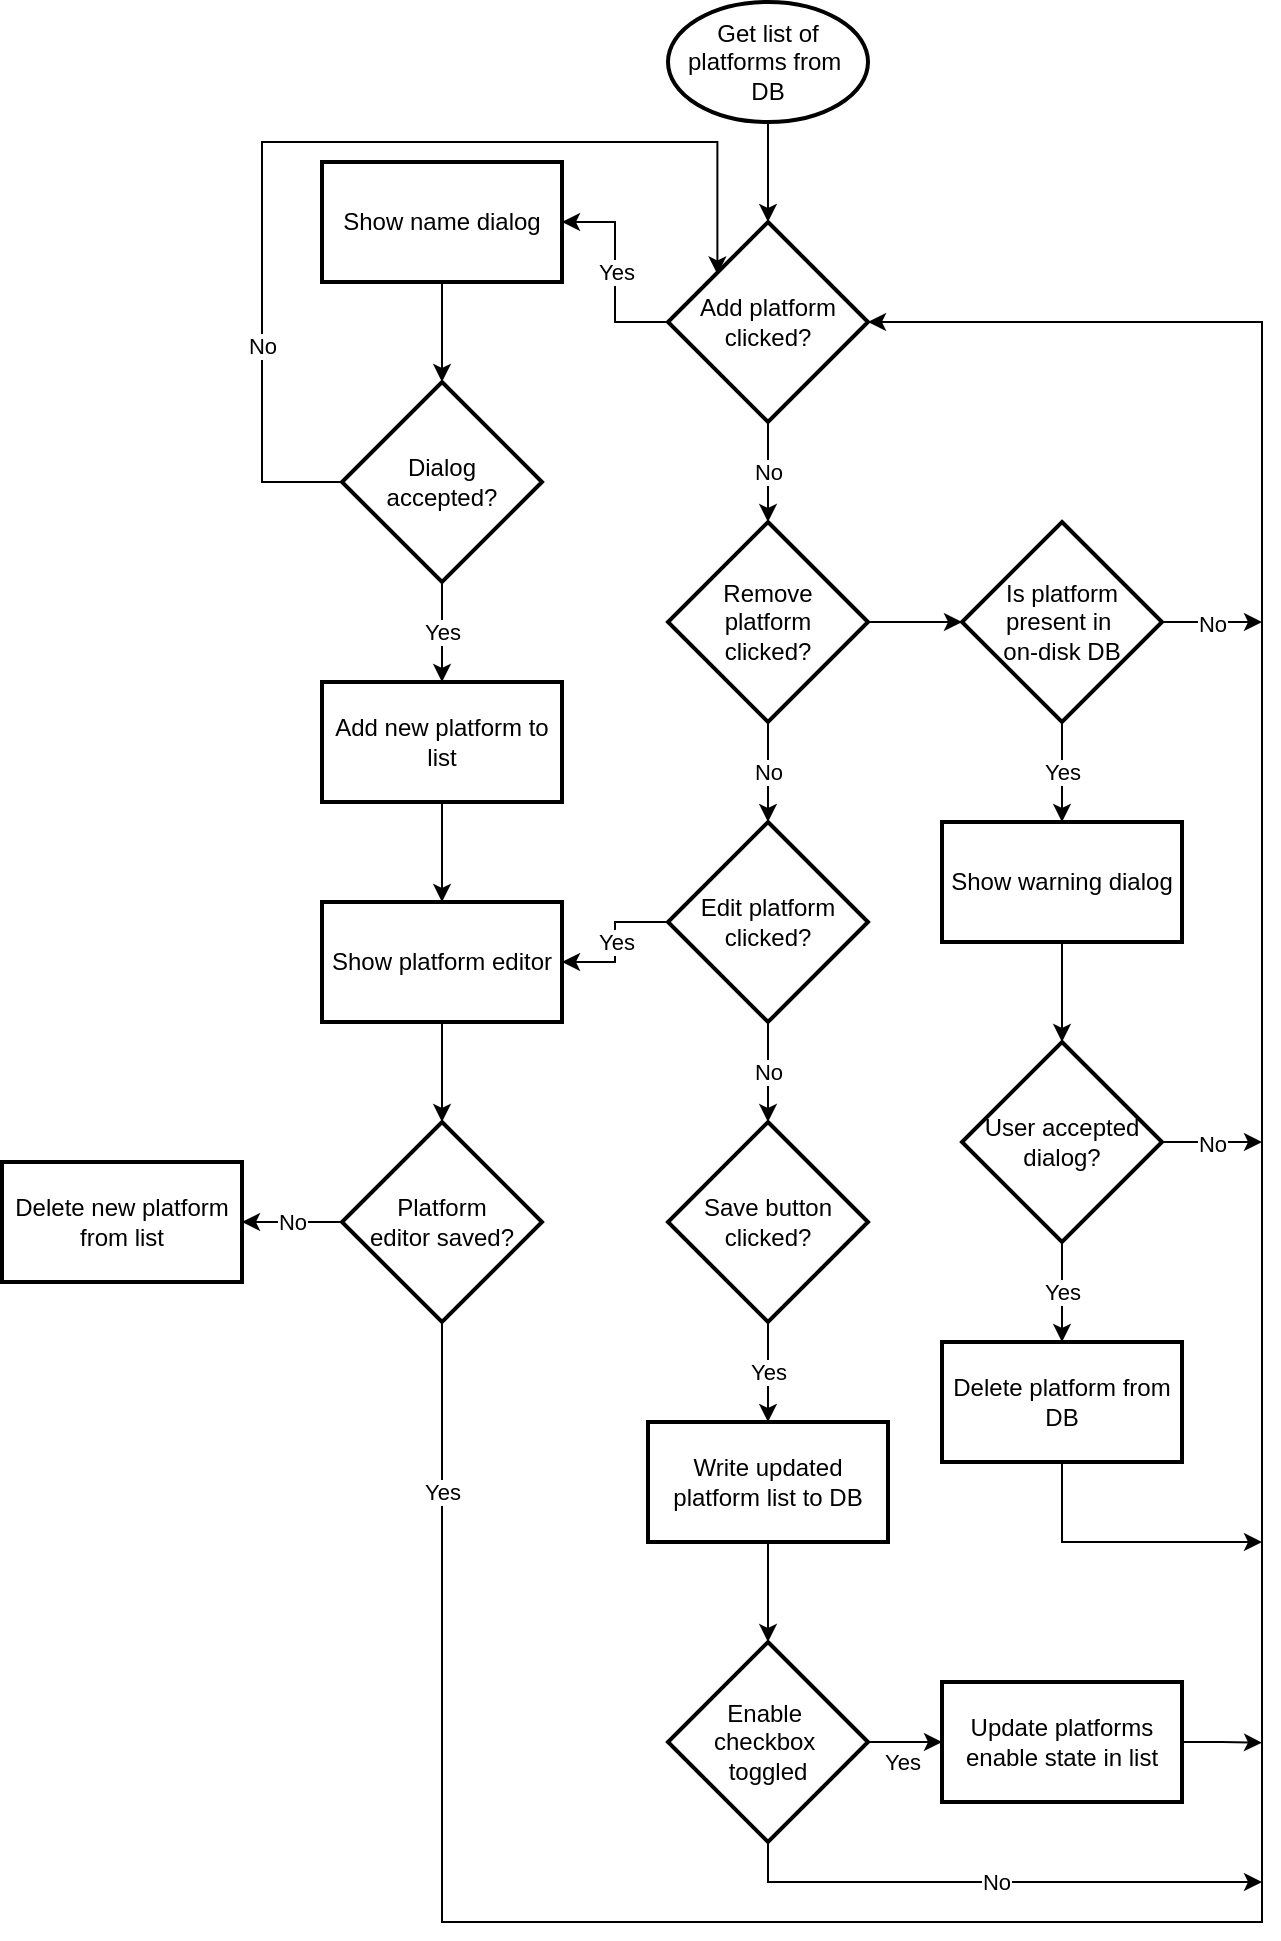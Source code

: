 <mxfile version="26.2.2">
  <diagram id="C5RBs43oDa-KdzZeNtuy" name="Page-1">
    <mxGraphModel dx="753" dy="830" grid="1" gridSize="10" guides="1" tooltips="1" connect="1" arrows="1" fold="1" page="1" pageScale="1" pageWidth="827" pageHeight="1169" math="0" shadow="0">
      <root>
        <mxCell id="WIyWlLk6GJQsqaUBKTNV-0" />
        <mxCell id="WIyWlLk6GJQsqaUBKTNV-1" parent="WIyWlLk6GJQsqaUBKTNV-0" />
        <mxCell id="uiKHp9CyL3H5hJtIc4hJ-0" value="Get list of platforms from&amp;nbsp;&lt;div&gt;&lt;span style=&quot;background-color: transparent; color: light-dark(rgb(0, 0, 0), rgb(255, 255, 255));&quot;&gt;DB&lt;/span&gt;&lt;/div&gt;" style="strokeWidth=2;html=1;shape=mxgraph.flowchart.start_1;whiteSpace=wrap;" vertex="1" parent="WIyWlLk6GJQsqaUBKTNV-1">
          <mxGeometry x="363" y="50" width="100" height="60" as="geometry" />
        </mxCell>
        <mxCell id="uiKHp9CyL3H5hJtIc4hJ-10" value="Yes" style="edgeStyle=orthogonalEdgeStyle;rounded=0;orthogonalLoop=1;jettySize=auto;html=1;exitX=0;exitY=0.5;exitDx=0;exitDy=0;exitPerimeter=0;entryX=1;entryY=0.5;entryDx=0;entryDy=0;" edge="1" parent="WIyWlLk6GJQsqaUBKTNV-1" source="uiKHp9CyL3H5hJtIc4hJ-1" target="uiKHp9CyL3H5hJtIc4hJ-9">
          <mxGeometry relative="1" as="geometry" />
        </mxCell>
        <mxCell id="uiKHp9CyL3H5hJtIc4hJ-1" value="Add platform clicked?" style="strokeWidth=2;html=1;shape=mxgraph.flowchart.decision;whiteSpace=wrap;" vertex="1" parent="WIyWlLk6GJQsqaUBKTNV-1">
          <mxGeometry x="363" y="160" width="100" height="100" as="geometry" />
        </mxCell>
        <mxCell id="uiKHp9CyL3H5hJtIc4hJ-2" style="edgeStyle=orthogonalEdgeStyle;rounded=0;orthogonalLoop=1;jettySize=auto;html=1;exitX=0.5;exitY=1;exitDx=0;exitDy=0;exitPerimeter=0;entryX=0.5;entryY=0;entryDx=0;entryDy=0;entryPerimeter=0;" edge="1" parent="WIyWlLk6GJQsqaUBKTNV-1" source="uiKHp9CyL3H5hJtIc4hJ-0" target="uiKHp9CyL3H5hJtIc4hJ-1">
          <mxGeometry relative="1" as="geometry" />
        </mxCell>
        <mxCell id="uiKHp9CyL3H5hJtIc4hJ-29" style="edgeStyle=orthogonalEdgeStyle;rounded=0;orthogonalLoop=1;jettySize=auto;html=1;entryX=0;entryY=0.5;entryDx=0;entryDy=0;" edge="1" parent="WIyWlLk6GJQsqaUBKTNV-1" source="uiKHp9CyL3H5hJtIc4hJ-3">
          <mxGeometry relative="1" as="geometry">
            <mxPoint x="510" y="360" as="targetPoint" />
          </mxGeometry>
        </mxCell>
        <mxCell id="uiKHp9CyL3H5hJtIc4hJ-3" value="Remove&lt;div&gt;platform&lt;/div&gt;&lt;div&gt;clicked?&lt;/div&gt;" style="strokeWidth=2;html=1;shape=mxgraph.flowchart.decision;whiteSpace=wrap;" vertex="1" parent="WIyWlLk6GJQsqaUBKTNV-1">
          <mxGeometry x="363" y="310" width="100" height="100" as="geometry" />
        </mxCell>
        <mxCell id="uiKHp9CyL3H5hJtIc4hJ-4" value="No" style="edgeStyle=orthogonalEdgeStyle;rounded=0;orthogonalLoop=1;jettySize=auto;html=1;exitX=0.5;exitY=1;exitDx=0;exitDy=0;exitPerimeter=0;entryX=0.5;entryY=0;entryDx=0;entryDy=0;entryPerimeter=0;" edge="1" parent="WIyWlLk6GJQsqaUBKTNV-1" source="uiKHp9CyL3H5hJtIc4hJ-1" target="uiKHp9CyL3H5hJtIc4hJ-3">
          <mxGeometry relative="1" as="geometry" />
        </mxCell>
        <mxCell id="uiKHp9CyL3H5hJtIc4hJ-16" value="Yes" style="edgeStyle=orthogonalEdgeStyle;rounded=0;orthogonalLoop=1;jettySize=auto;html=1;exitX=0;exitY=0.5;exitDx=0;exitDy=0;exitPerimeter=0;entryX=1;entryY=0.5;entryDx=0;entryDy=0;" edge="1" parent="WIyWlLk6GJQsqaUBKTNV-1" source="uiKHp9CyL3H5hJtIc4hJ-5" target="uiKHp9CyL3H5hJtIc4hJ-15">
          <mxGeometry relative="1" as="geometry" />
        </mxCell>
        <mxCell id="uiKHp9CyL3H5hJtIc4hJ-5" value="Edit platform clicked?" style="strokeWidth=2;html=1;shape=mxgraph.flowchart.decision;whiteSpace=wrap;" vertex="1" parent="WIyWlLk6GJQsqaUBKTNV-1">
          <mxGeometry x="363" y="460" width="100" height="100" as="geometry" />
        </mxCell>
        <mxCell id="uiKHp9CyL3H5hJtIc4hJ-6" value="No" style="edgeStyle=orthogonalEdgeStyle;rounded=0;orthogonalLoop=1;jettySize=auto;html=1;exitX=0.5;exitY=1;exitDx=0;exitDy=0;exitPerimeter=0;entryX=0.5;entryY=0;entryDx=0;entryDy=0;entryPerimeter=0;" edge="1" parent="WIyWlLk6GJQsqaUBKTNV-1" source="uiKHp9CyL3H5hJtIc4hJ-3" target="uiKHp9CyL3H5hJtIc4hJ-5">
          <mxGeometry relative="1" as="geometry" />
        </mxCell>
        <mxCell id="uiKHp9CyL3H5hJtIc4hJ-27" value="Yes" style="edgeStyle=orthogonalEdgeStyle;rounded=0;orthogonalLoop=1;jettySize=auto;html=1;exitX=0.5;exitY=1;exitDx=0;exitDy=0;exitPerimeter=0;entryX=0.5;entryY=0;entryDx=0;entryDy=0;" edge="1" parent="WIyWlLk6GJQsqaUBKTNV-1" source="uiKHp9CyL3H5hJtIc4hJ-7" target="uiKHp9CyL3H5hJtIc4hJ-26">
          <mxGeometry relative="1" as="geometry" />
        </mxCell>
        <mxCell id="uiKHp9CyL3H5hJtIc4hJ-7" value="Save button clicked?" style="strokeWidth=2;html=1;shape=mxgraph.flowchart.decision;whiteSpace=wrap;" vertex="1" parent="WIyWlLk6GJQsqaUBKTNV-1">
          <mxGeometry x="363" y="610" width="100" height="100" as="geometry" />
        </mxCell>
        <mxCell id="uiKHp9CyL3H5hJtIc4hJ-8" value="No" style="edgeStyle=orthogonalEdgeStyle;rounded=0;orthogonalLoop=1;jettySize=auto;html=1;exitX=0.5;exitY=1;exitDx=0;exitDy=0;exitPerimeter=0;entryX=0.5;entryY=0;entryDx=0;entryDy=0;entryPerimeter=0;" edge="1" parent="WIyWlLk6GJQsqaUBKTNV-1" source="uiKHp9CyL3H5hJtIc4hJ-5" target="uiKHp9CyL3H5hJtIc4hJ-7">
          <mxGeometry relative="1" as="geometry" />
        </mxCell>
        <mxCell id="uiKHp9CyL3H5hJtIc4hJ-9" value="Show name dialog" style="whiteSpace=wrap;html=1;strokeWidth=2;" vertex="1" parent="WIyWlLk6GJQsqaUBKTNV-1">
          <mxGeometry x="190" y="130" width="120" height="60" as="geometry" />
        </mxCell>
        <mxCell id="uiKHp9CyL3H5hJtIc4hJ-13" value="Yes" style="edgeStyle=orthogonalEdgeStyle;rounded=0;orthogonalLoop=1;jettySize=auto;html=1;exitX=0.5;exitY=1;exitDx=0;exitDy=0;exitPerimeter=0;entryX=0.5;entryY=0;entryDx=0;entryDy=0;" edge="1" parent="WIyWlLk6GJQsqaUBKTNV-1" source="uiKHp9CyL3H5hJtIc4hJ-11" target="uiKHp9CyL3H5hJtIc4hJ-14">
          <mxGeometry relative="1" as="geometry">
            <mxPoint x="249.759" y="370" as="targetPoint" />
          </mxGeometry>
        </mxCell>
        <mxCell id="uiKHp9CyL3H5hJtIc4hJ-18" value="No" style="edgeStyle=orthogonalEdgeStyle;rounded=0;orthogonalLoop=1;jettySize=auto;html=1;entryX=0.247;entryY=0.262;entryDx=0;entryDy=0;entryPerimeter=0;" edge="1" parent="WIyWlLk6GJQsqaUBKTNV-1" source="uiKHp9CyL3H5hJtIc4hJ-11" target="uiKHp9CyL3H5hJtIc4hJ-1">
          <mxGeometry x="-0.572" relative="1" as="geometry">
            <mxPoint x="350" y="140" as="targetPoint" />
            <Array as="points">
              <mxPoint x="160" y="290" />
              <mxPoint x="160" y="120" />
              <mxPoint x="388" y="120" />
            </Array>
            <mxPoint as="offset" />
          </mxGeometry>
        </mxCell>
        <mxCell id="uiKHp9CyL3H5hJtIc4hJ-11" value="Dialog&lt;div&gt;accepted?&lt;/div&gt;" style="strokeWidth=2;html=1;shape=mxgraph.flowchart.decision;whiteSpace=wrap;" vertex="1" parent="WIyWlLk6GJQsqaUBKTNV-1">
          <mxGeometry x="200" y="240" width="100" height="100" as="geometry" />
        </mxCell>
        <mxCell id="uiKHp9CyL3H5hJtIc4hJ-12" style="edgeStyle=orthogonalEdgeStyle;rounded=0;orthogonalLoop=1;jettySize=auto;html=1;exitX=0.5;exitY=1;exitDx=0;exitDy=0;entryX=0.5;entryY=0;entryDx=0;entryDy=0;entryPerimeter=0;" edge="1" parent="WIyWlLk6GJQsqaUBKTNV-1" source="uiKHp9CyL3H5hJtIc4hJ-9" target="uiKHp9CyL3H5hJtIc4hJ-11">
          <mxGeometry relative="1" as="geometry" />
        </mxCell>
        <mxCell id="uiKHp9CyL3H5hJtIc4hJ-17" style="edgeStyle=orthogonalEdgeStyle;rounded=0;orthogonalLoop=1;jettySize=auto;html=1;entryX=0.5;entryY=0;entryDx=0;entryDy=0;" edge="1" parent="WIyWlLk6GJQsqaUBKTNV-1" source="uiKHp9CyL3H5hJtIc4hJ-14" target="uiKHp9CyL3H5hJtIc4hJ-15">
          <mxGeometry relative="1" as="geometry" />
        </mxCell>
        <mxCell id="uiKHp9CyL3H5hJtIc4hJ-14" value="Add new platform to list" style="whiteSpace=wrap;html=1;strokeWidth=2;" vertex="1" parent="WIyWlLk6GJQsqaUBKTNV-1">
          <mxGeometry x="190" y="390" width="120" height="60" as="geometry" />
        </mxCell>
        <mxCell id="uiKHp9CyL3H5hJtIc4hJ-15" value="Show platform editor" style="whiteSpace=wrap;html=1;strokeWidth=2;" vertex="1" parent="WIyWlLk6GJQsqaUBKTNV-1">
          <mxGeometry x="190" y="500" width="120" height="60" as="geometry" />
        </mxCell>
        <mxCell id="uiKHp9CyL3H5hJtIc4hJ-25" value="No" style="edgeStyle=orthogonalEdgeStyle;rounded=0;orthogonalLoop=1;jettySize=auto;html=1;exitX=0;exitY=0.5;exitDx=0;exitDy=0;exitPerimeter=0;entryX=1;entryY=0.5;entryDx=0;entryDy=0;" edge="1" parent="WIyWlLk6GJQsqaUBKTNV-1" source="uiKHp9CyL3H5hJtIc4hJ-20" target="uiKHp9CyL3H5hJtIc4hJ-24">
          <mxGeometry relative="1" as="geometry" />
        </mxCell>
        <mxCell id="uiKHp9CyL3H5hJtIc4hJ-20" value="Platform&lt;div&gt;editor saved?&lt;/div&gt;" style="strokeWidth=2;html=1;shape=mxgraph.flowchart.decision;whiteSpace=wrap;" vertex="1" parent="WIyWlLk6GJQsqaUBKTNV-1">
          <mxGeometry x="200" y="610" width="100" height="100" as="geometry" />
        </mxCell>
        <mxCell id="uiKHp9CyL3H5hJtIc4hJ-21" style="edgeStyle=orthogonalEdgeStyle;rounded=0;orthogonalLoop=1;jettySize=auto;html=1;entryX=0.5;entryY=0;entryDx=0;entryDy=0;entryPerimeter=0;" edge="1" parent="WIyWlLk6GJQsqaUBKTNV-1" source="uiKHp9CyL3H5hJtIc4hJ-15" target="uiKHp9CyL3H5hJtIc4hJ-20">
          <mxGeometry relative="1" as="geometry" />
        </mxCell>
        <mxCell id="uiKHp9CyL3H5hJtIc4hJ-23" value="Yes" style="edgeStyle=orthogonalEdgeStyle;rounded=0;orthogonalLoop=1;jettySize=auto;html=1;entryX=1;entryY=0.5;entryDx=0;entryDy=0;entryPerimeter=0;" edge="1" parent="WIyWlLk6GJQsqaUBKTNV-1" source="uiKHp9CyL3H5hJtIc4hJ-20" target="uiKHp9CyL3H5hJtIc4hJ-1">
          <mxGeometry x="-0.901" relative="1" as="geometry">
            <Array as="points">
              <mxPoint x="250" y="1010" />
              <mxPoint x="660" y="1010" />
              <mxPoint x="660" y="210" />
            </Array>
            <mxPoint as="offset" />
          </mxGeometry>
        </mxCell>
        <mxCell id="uiKHp9CyL3H5hJtIc4hJ-24" value="Delete new platform from list" style="whiteSpace=wrap;html=1;strokeWidth=2;" vertex="1" parent="WIyWlLk6GJQsqaUBKTNV-1">
          <mxGeometry x="30" y="630" width="120" height="60" as="geometry" />
        </mxCell>
        <mxCell id="uiKHp9CyL3H5hJtIc4hJ-26" value="Write updated platform list to DB" style="whiteSpace=wrap;html=1;strokeWidth=2;" vertex="1" parent="WIyWlLk6GJQsqaUBKTNV-1">
          <mxGeometry x="353" y="760" width="120" height="60" as="geometry" />
        </mxCell>
        <mxCell id="uiKHp9CyL3H5hJtIc4hJ-32" value="Yes" style="edgeStyle=orthogonalEdgeStyle;rounded=0;orthogonalLoop=1;jettySize=auto;html=1;entryX=0.5;entryY=0;entryDx=0;entryDy=0;" edge="1" parent="WIyWlLk6GJQsqaUBKTNV-1" source="uiKHp9CyL3H5hJtIc4hJ-30" target="uiKHp9CyL3H5hJtIc4hJ-31">
          <mxGeometry relative="1" as="geometry" />
        </mxCell>
        <mxCell id="uiKHp9CyL3H5hJtIc4hJ-39" value="No" style="edgeStyle=orthogonalEdgeStyle;rounded=0;orthogonalLoop=1;jettySize=auto;html=1;" edge="1" parent="WIyWlLk6GJQsqaUBKTNV-1" source="uiKHp9CyL3H5hJtIc4hJ-30">
          <mxGeometry relative="1" as="geometry">
            <mxPoint x="660" y="360" as="targetPoint" />
          </mxGeometry>
        </mxCell>
        <mxCell id="uiKHp9CyL3H5hJtIc4hJ-30" value="Is platform&lt;div&gt;present in&amp;nbsp;&lt;div&gt;on-disk DB&lt;/div&gt;&lt;/div&gt;" style="strokeWidth=2;html=1;shape=mxgraph.flowchart.decision;whiteSpace=wrap;" vertex="1" parent="WIyWlLk6GJQsqaUBKTNV-1">
          <mxGeometry x="510" y="310" width="100" height="100" as="geometry" />
        </mxCell>
        <mxCell id="uiKHp9CyL3H5hJtIc4hJ-31" value="Show warning dialog" style="whiteSpace=wrap;html=1;strokeWidth=2;" vertex="1" parent="WIyWlLk6GJQsqaUBKTNV-1">
          <mxGeometry x="500" y="460" width="120" height="60" as="geometry" />
        </mxCell>
        <mxCell id="uiKHp9CyL3H5hJtIc4hJ-36" value="Yes" style="edgeStyle=orthogonalEdgeStyle;rounded=0;orthogonalLoop=1;jettySize=auto;html=1;entryX=0.5;entryY=0;entryDx=0;entryDy=0;" edge="1" parent="WIyWlLk6GJQsqaUBKTNV-1" source="uiKHp9CyL3H5hJtIc4hJ-33" target="uiKHp9CyL3H5hJtIc4hJ-35">
          <mxGeometry relative="1" as="geometry" />
        </mxCell>
        <mxCell id="uiKHp9CyL3H5hJtIc4hJ-37" value="No" style="edgeStyle=orthogonalEdgeStyle;rounded=0;orthogonalLoop=1;jettySize=auto;html=1;" edge="1" parent="WIyWlLk6GJQsqaUBKTNV-1" source="uiKHp9CyL3H5hJtIc4hJ-33">
          <mxGeometry relative="1" as="geometry">
            <mxPoint x="660" y="620" as="targetPoint" />
          </mxGeometry>
        </mxCell>
        <mxCell id="uiKHp9CyL3H5hJtIc4hJ-33" value="User accepted dialog?" style="strokeWidth=2;html=1;shape=mxgraph.flowchart.decision;whiteSpace=wrap;" vertex="1" parent="WIyWlLk6GJQsqaUBKTNV-1">
          <mxGeometry x="510" y="570" width="100" height="100" as="geometry" />
        </mxCell>
        <mxCell id="uiKHp9CyL3H5hJtIc4hJ-34" style="edgeStyle=orthogonalEdgeStyle;rounded=0;orthogonalLoop=1;jettySize=auto;html=1;entryX=0.5;entryY=0;entryDx=0;entryDy=0;entryPerimeter=0;" edge="1" parent="WIyWlLk6GJQsqaUBKTNV-1" source="uiKHp9CyL3H5hJtIc4hJ-31" target="uiKHp9CyL3H5hJtIc4hJ-33">
          <mxGeometry relative="1" as="geometry" />
        </mxCell>
        <mxCell id="uiKHp9CyL3H5hJtIc4hJ-38" style="edgeStyle=orthogonalEdgeStyle;rounded=0;orthogonalLoop=1;jettySize=auto;html=1;exitX=0.5;exitY=1;exitDx=0;exitDy=0;" edge="1" parent="WIyWlLk6GJQsqaUBKTNV-1" source="uiKHp9CyL3H5hJtIc4hJ-35">
          <mxGeometry relative="1" as="geometry">
            <mxPoint x="660" y="820" as="targetPoint" />
            <Array as="points">
              <mxPoint x="560" y="820" />
            </Array>
          </mxGeometry>
        </mxCell>
        <mxCell id="uiKHp9CyL3H5hJtIc4hJ-35" value="Delete platform from DB" style="whiteSpace=wrap;html=1;strokeWidth=2;" vertex="1" parent="WIyWlLk6GJQsqaUBKTNV-1">
          <mxGeometry x="500" y="720" width="120" height="60" as="geometry" />
        </mxCell>
        <mxCell id="uiKHp9CyL3H5hJtIc4hJ-42" value="Yes" style="edgeStyle=orthogonalEdgeStyle;rounded=0;orthogonalLoop=1;jettySize=auto;html=1;exitX=1;exitY=0.5;exitDx=0;exitDy=0;exitPerimeter=0;entryX=0;entryY=0.5;entryDx=0;entryDy=0;" edge="1" parent="WIyWlLk6GJQsqaUBKTNV-1" source="uiKHp9CyL3H5hJtIc4hJ-40" target="uiKHp9CyL3H5hJtIc4hJ-41">
          <mxGeometry x="-0.081" y="-10" relative="1" as="geometry">
            <mxPoint as="offset" />
          </mxGeometry>
        </mxCell>
        <mxCell id="uiKHp9CyL3H5hJtIc4hJ-44" value="No" style="edgeStyle=orthogonalEdgeStyle;rounded=0;orthogonalLoop=1;jettySize=auto;html=1;" edge="1" parent="WIyWlLk6GJQsqaUBKTNV-1" source="uiKHp9CyL3H5hJtIc4hJ-40">
          <mxGeometry relative="1" as="geometry">
            <mxPoint x="660" y="990" as="targetPoint" />
            <Array as="points">
              <mxPoint x="413" y="990" />
            </Array>
          </mxGeometry>
        </mxCell>
        <mxCell id="uiKHp9CyL3H5hJtIc4hJ-40" value="Enable&amp;nbsp;&lt;div&gt;checkbox&amp;nbsp;&lt;/div&gt;&lt;div&gt;toggled&lt;/div&gt;" style="strokeWidth=2;html=1;shape=mxgraph.flowchart.decision;whiteSpace=wrap;" vertex="1" parent="WIyWlLk6GJQsqaUBKTNV-1">
          <mxGeometry x="363" y="870" width="100" height="100" as="geometry" />
        </mxCell>
        <mxCell id="uiKHp9CyL3H5hJtIc4hJ-43" style="edgeStyle=orthogonalEdgeStyle;rounded=0;orthogonalLoop=1;jettySize=auto;html=1;exitX=1;exitY=0.5;exitDx=0;exitDy=0;" edge="1" parent="WIyWlLk6GJQsqaUBKTNV-1" source="uiKHp9CyL3H5hJtIc4hJ-41">
          <mxGeometry relative="1" as="geometry">
            <mxPoint x="660" y="920.345" as="targetPoint" />
          </mxGeometry>
        </mxCell>
        <mxCell id="uiKHp9CyL3H5hJtIc4hJ-41" value="Update platforms enable state in list" style="whiteSpace=wrap;html=1;strokeWidth=2;" vertex="1" parent="WIyWlLk6GJQsqaUBKTNV-1">
          <mxGeometry x="500" y="890" width="120" height="60" as="geometry" />
        </mxCell>
        <mxCell id="uiKHp9CyL3H5hJtIc4hJ-45" style="edgeStyle=orthogonalEdgeStyle;rounded=0;orthogonalLoop=1;jettySize=auto;html=1;entryX=0.5;entryY=0;entryDx=0;entryDy=0;entryPerimeter=0;" edge="1" parent="WIyWlLk6GJQsqaUBKTNV-1" source="uiKHp9CyL3H5hJtIc4hJ-26" target="uiKHp9CyL3H5hJtIc4hJ-40">
          <mxGeometry relative="1" as="geometry" />
        </mxCell>
      </root>
    </mxGraphModel>
  </diagram>
</mxfile>
